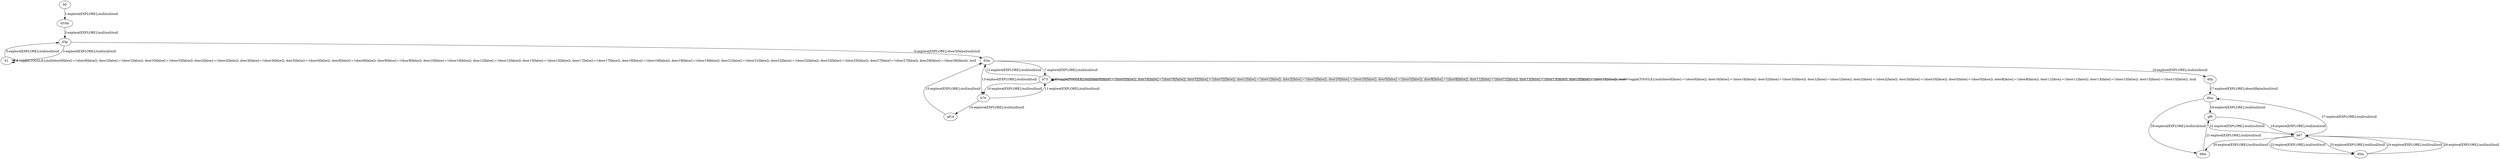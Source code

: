 # Total number of goals covered by this test: 1
# d8m --> gf9

digraph g {
"b0" -> "d33m" [label = "1-explore[EXPLORE];/null/null/null"];
"d33m" -> "d3p" [label = "2-explore[EXPLORE];/null/null/null"];
"d3p" -> "b1" [label = "3-explore[EXPLORE];/null/null/null"];
"b1" -> "b1" [label = "4-toggle[TOGGLE];/null/door0[false]:=!(door0[false]); door1[false]:=!(door1[false]); door33[false]:=!(door33[false]); door2[false]:=!(door2[false]); door3[false]:=!(door3[false]); door5[false]:=!(door5[false]); door6[false]:=!(door6[false]); door9[false]:=!(door9[false]); door10[false]:=!(door10[false]); door12[false]:=!(door12[false]); door15[false]:=!(door15[false]); door17[false]:=!(door17[false]); door18[false]:=!(door18[false]); door19[false]:=!(door19[false]); door21[false]:=!(door21[false]); door22[false]:=!(door22[false]); door25[false]:=!(door25[false]); door27[false]:=!(door27[false]); door28[false]:=!(door28[false]); /null"];
"b1" -> "d3p" [label = "5-explore[EXPLORE];/null/null/null"];
"d3p" -> "d3m" [label = "6-explore[EXPLORE];/door3[false]/null/null"];
"d3m" -> "b73" [label = "7-explore[EXPLORE];/null/null/null"];
"b73" -> "b73" [label = "8-toggle[TOGGLE];/null/door0[false]:=!(door0[false]); door16[false]:=!(door16[false]); door32[false]:=!(door32[false]); door1[false]:=!(door1[false]); door2[false]:=!(door2[false]); door20[false]:=!(door20[false]); door5[false]:=!(door5[false]); door8[false]:=!(door8[false]); door11[false]:=!(door11[false]); door13[false]:=!(door13[false]); door15[false]:=!(door15[false]); /null"];
"b73" -> "b73" [label = "9-toggle[TOGGLE];/null/door0[false]:=!(door0[false]); door16[false]:=!(door16[false]); door32[false]:=!(door32[false]); door1[false]:=!(door1[false]); door2[false]:=!(door2[false]); door20[false]:=!(door20[false]); door5[false]:=!(door5[false]); door8[false]:=!(door8[false]); door11[false]:=!(door11[false]); door13[false]:=!(door13[false]); door15[false]:=!(door15[false]); /null"];
"b73" -> "b74" [label = "10-explore[EXPLORE];/null/null/null"];
"b74" -> "b73" [label = "11-explore[EXPLORE];/null/null/null"];
"b73" -> "d3m" [label = "12-explore[EXPLORE];/null/null/null"];
"d3m" -> "b74" [label = "13-explore[EXPLORE];/null/null/null"];
"b74" -> "gf14" [label = "14-explore[EXPLORE];/null/null/null"];
"gf14" -> "d3m" [label = "15-explore[EXPLORE];/null/null/null"];
"d3m" -> "d0p" [label = "16-explore[EXPLORE];/null/null/null"];
"d0p" -> "d0m" [label = "17-explore[EXPLORE];/door0[false]/null/null"];
"d0m" -> "gf9" [label = "18-explore[EXPLORE];/null/null/null"];
"gf9" -> "b67" [label = "19-explore[EXPLORE];/null/null/null"];
"b67" -> "d8m" [label = "20-explore[EXPLORE];/null/null/null"];
"d8m" -> "gf9" [label = "21-explore[EXPLORE];/null/null/null"];
"gf9" -> "b67" [label = "22-explore[EXPLORE];/null/null/null"];
"b67" -> "d5m" [label = "23-explore[EXPLORE];/null/null/null"];
"d5m" -> "b67" [label = "24-explore[EXPLORE];/null/null/null"];
"b67" -> "d5m" [label = "25-explore[EXPLORE];/null/null/null"];
"d5m" -> "b67" [label = "26-explore[EXPLORE];/null/null/null"];
"b67" -> "d0m" [label = "27-explore[EXPLORE];/null/null/null"];
"d0m" -> "d8m" [label = "28-explore[EXPLORE];/null/null/null"];
}